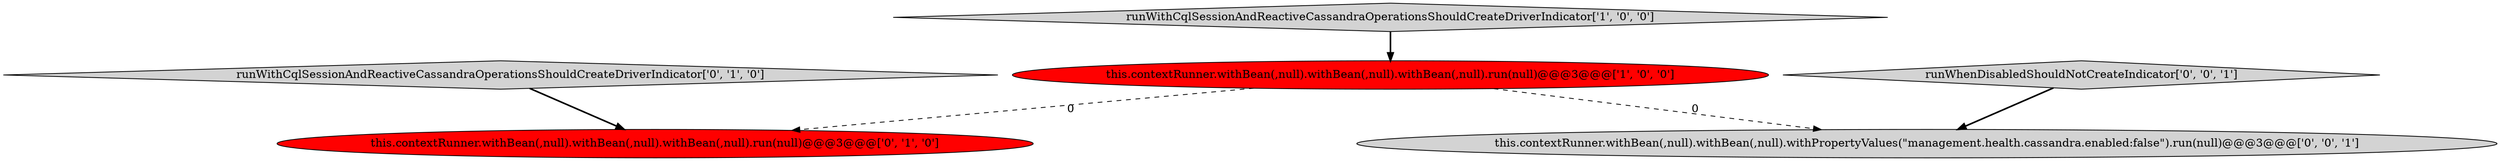 digraph {
0 [style = filled, label = "runWithCqlSessionAndReactiveCassandraOperationsShouldCreateDriverIndicator['1', '0', '0']", fillcolor = lightgray, shape = diamond image = "AAA0AAABBB1BBB"];
2 [style = filled, label = "runWithCqlSessionAndReactiveCassandraOperationsShouldCreateDriverIndicator['0', '1', '0']", fillcolor = lightgray, shape = diamond image = "AAA0AAABBB2BBB"];
3 [style = filled, label = "this.contextRunner.withBean(,null).withBean(,null).withBean(,null).run(null)@@@3@@@['0', '1', '0']", fillcolor = red, shape = ellipse image = "AAA1AAABBB2BBB"];
5 [style = filled, label = "runWhenDisabledShouldNotCreateIndicator['0', '0', '1']", fillcolor = lightgray, shape = diamond image = "AAA0AAABBB3BBB"];
4 [style = filled, label = "this.contextRunner.withBean(,null).withBean(,null).withPropertyValues(\"management.health.cassandra.enabled:false\").run(null)@@@3@@@['0', '0', '1']", fillcolor = lightgray, shape = ellipse image = "AAA0AAABBB3BBB"];
1 [style = filled, label = "this.contextRunner.withBean(,null).withBean(,null).withBean(,null).run(null)@@@3@@@['1', '0', '0']", fillcolor = red, shape = ellipse image = "AAA1AAABBB1BBB"];
1->4 [style = dashed, label="0"];
1->3 [style = dashed, label="0"];
0->1 [style = bold, label=""];
5->4 [style = bold, label=""];
2->3 [style = bold, label=""];
}
